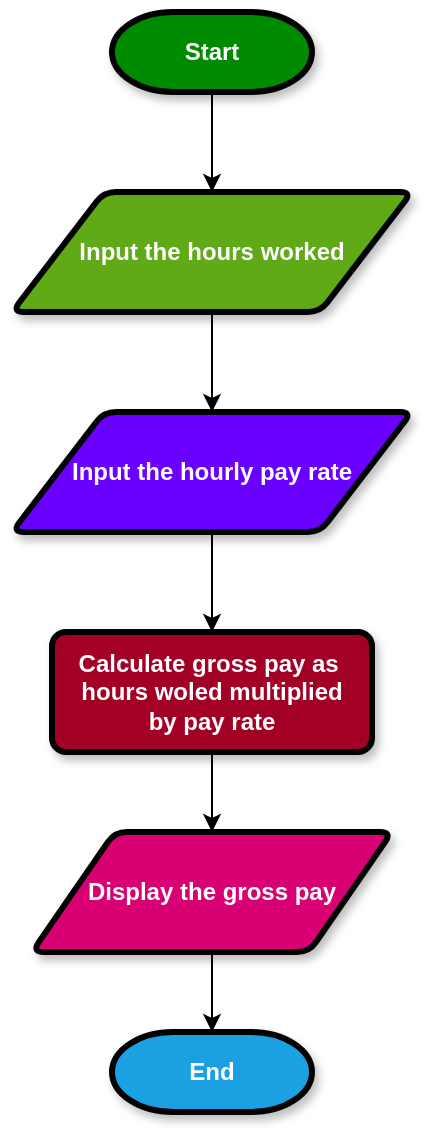 <mxfile>
    <diagram id="R-snGb2XEDoB03oZnf1s" name="Page-1">
        <mxGraphModel dx="932" dy="658" grid="1" gridSize="10" guides="1" tooltips="1" connect="1" arrows="1" fold="1" page="1" pageScale="1" pageWidth="850" pageHeight="1100" math="0" shadow="0">
            <root>
                <mxCell id="0"/>
                <mxCell id="1" parent="0"/>
                <mxCell id="8" style="edgeStyle=none;html=1;exitX=0.5;exitY=1;exitDx=0;exitDy=0;exitPerimeter=0;entryX=0.5;entryY=0;entryDx=0;entryDy=0;fontSize=12;" edge="1" parent="1" source="2" target="3">
                    <mxGeometry relative="1" as="geometry"/>
                </mxCell>
                <mxCell id="2" value="Start" style="strokeWidth=3;html=1;shape=mxgraph.flowchart.terminator;whiteSpace=wrap;fillColor=#008a00;fontColor=#ffffff;strokeColor=#000000;fontStyle=1;shadow=1;fontSize=12;" vertex="1" parent="1">
                    <mxGeometry x="375" y="30" width="100" height="40" as="geometry"/>
                </mxCell>
                <mxCell id="12" style="edgeStyle=none;html=1;exitX=0.5;exitY=1;exitDx=0;exitDy=0;entryX=0.5;entryY=0;entryDx=0;entryDy=0;fontSize=12;" edge="1" parent="1" source="3" target="4">
                    <mxGeometry relative="1" as="geometry"/>
                </mxCell>
                <mxCell id="3" value="Input the hours worked" style="shape=parallelogram;html=1;strokeWidth=3;perimeter=parallelogramPerimeter;whiteSpace=wrap;rounded=1;arcSize=12;size=0.23;fillColor=#60a917;fontColor=#ffffff;strokeColor=#000000;fontStyle=1;shadow=1;sketch=0;fontSize=12;" vertex="1" parent="1">
                    <mxGeometry x="325" y="120" width="200" height="60" as="geometry"/>
                </mxCell>
                <mxCell id="13" style="edgeStyle=none;html=1;exitX=0.5;exitY=1;exitDx=0;exitDy=0;entryX=0.5;entryY=0;entryDx=0;entryDy=0;fontSize=12;" edge="1" parent="1" source="4" target="5">
                    <mxGeometry relative="1" as="geometry"/>
                </mxCell>
                <mxCell id="4" value="Input the hourly pay rate" style="shape=parallelogram;html=1;strokeWidth=3;perimeter=parallelogramPerimeter;whiteSpace=wrap;rounded=1;arcSize=12;size=0.23;fillColor=#6a00ff;fontColor=#ffffff;strokeColor=#000000;fontStyle=1;shadow=1;fontSize=12;" vertex="1" parent="1">
                    <mxGeometry x="325" y="230" width="200" height="60" as="geometry"/>
                </mxCell>
                <mxCell id="14" style="edgeStyle=none;html=1;exitX=0.5;exitY=1;exitDx=0;exitDy=0;entryX=0.5;entryY=0;entryDx=0;entryDy=0;fontSize=12;" edge="1" parent="1" source="5" target="6">
                    <mxGeometry relative="1" as="geometry"/>
                </mxCell>
                <mxCell id="5" value="Calculate gross pay as&amp;nbsp;&lt;br style=&quot;font-size: 12px;&quot;&gt;hours woled multiplied&lt;br style=&quot;font-size: 12px;&quot;&gt;by pay rate" style="rounded=1;whiteSpace=wrap;html=1;absoluteArcSize=1;arcSize=14;strokeWidth=3;fillColor=#a20025;fontColor=#ffffff;strokeColor=#000000;fontStyle=1;glass=0;sketch=0;shadow=1;fontSize=12;" vertex="1" parent="1">
                    <mxGeometry x="345" y="340" width="160" height="60" as="geometry"/>
                </mxCell>
                <mxCell id="15" style="edgeStyle=none;html=1;exitX=0.5;exitY=1;exitDx=0;exitDy=0;entryX=0.5;entryY=0;entryDx=0;entryDy=0;entryPerimeter=0;fontSize=12;" edge="1" parent="1" source="6" target="7">
                    <mxGeometry relative="1" as="geometry"/>
                </mxCell>
                <mxCell id="6" value="Display the gross pay" style="shape=parallelogram;html=1;strokeWidth=3;perimeter=parallelogramPerimeter;whiteSpace=wrap;rounded=1;arcSize=12;size=0.23;fillColor=#d80073;fontColor=#ffffff;strokeColor=#000000;fontStyle=1;shadow=1;fontSize=12;" vertex="1" parent="1">
                    <mxGeometry x="335" y="440" width="180" height="60" as="geometry"/>
                </mxCell>
                <mxCell id="7" value="End" style="strokeWidth=3;html=1;shape=mxgraph.flowchart.terminator;whiteSpace=wrap;fillColor=#1ba1e2;fontColor=#ffffff;strokeColor=#000000;fontStyle=1;shadow=1;fontSize=12;" vertex="1" parent="1">
                    <mxGeometry x="375" y="540" width="100" height="40" as="geometry"/>
                </mxCell>
            </root>
        </mxGraphModel>
    </diagram>
</mxfile>